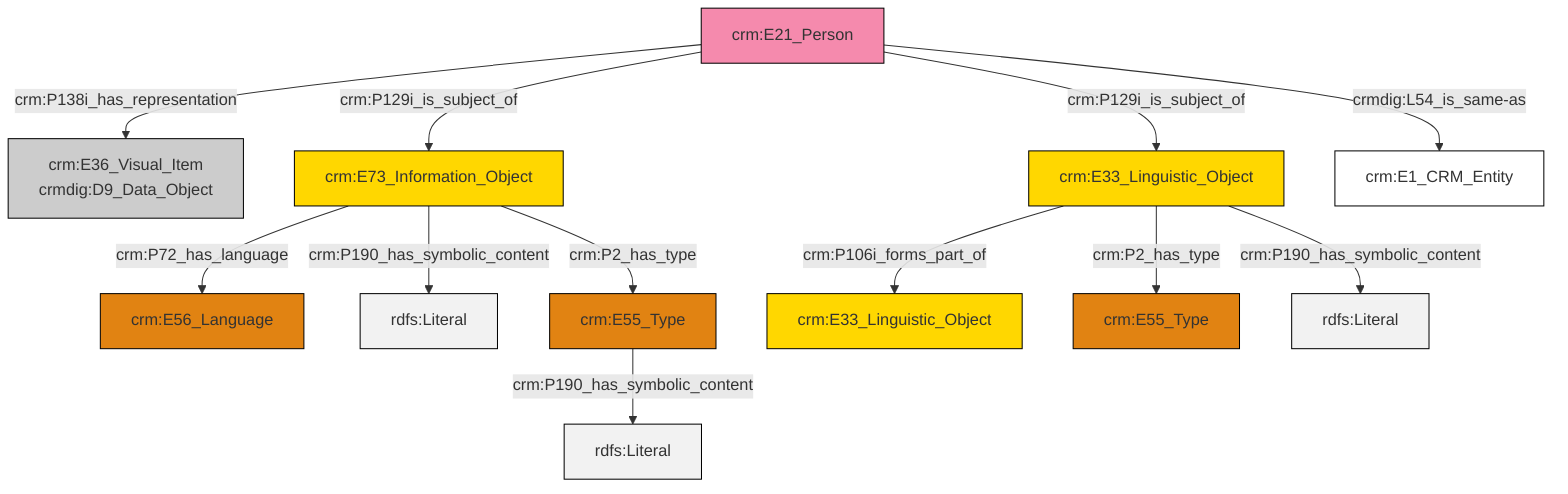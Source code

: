 graph TD
classDef Literal fill:#f2f2f2,stroke:#000000;
classDef CRM_Entity fill:#FFFFFF,stroke:#000000;
classDef Temporal_Entity fill:#00C9E6, stroke:#000000;
classDef Type fill:#E18312, stroke:#000000;
classDef Time-Span fill:#2C9C91, stroke:#000000;
classDef Appellation fill:#FFEB7F, stroke:#000000;
classDef Place fill:#008836, stroke:#000000;
classDef Persistent_Item fill:#B266B2, stroke:#000000;
classDef Conceptual_Object fill:#FFD700, stroke:#000000;
classDef Physical_Thing fill:#D2B48C, stroke:#000000;
classDef Actor fill:#f58aad, stroke:#000000;
classDef PC_Classes fill:#4ce600, stroke:#000000;
classDef Multi fill:#cccccc,stroke:#000000;

0["crm:E55_Type"]:::Type -->|crm:P190_has_symbolic_content| 1[rdfs:Literal]:::Literal
2["crm:E21_Person"]:::Actor -->|crm:P138i_has_representation| 3["crm:E36_Visual_Item<br>crmdig:D9_Data_Object"]:::Multi
6["crm:E33_Linguistic_Object"]:::Conceptual_Object -->|crm:P106i_forms_part_of| 7["crm:E33_Linguistic_Object"]:::Conceptual_Object
2["crm:E21_Person"]:::Actor -->|crm:P129i_is_subject_of| 8["crm:E73_Information_Object"]:::Conceptual_Object
8["crm:E73_Information_Object"]:::Conceptual_Object -->|crm:P72_has_language| 4["crm:E56_Language"]:::Type
2["crm:E21_Person"]:::Actor -->|crm:P129i_is_subject_of| 6["crm:E33_Linguistic_Object"]:::Conceptual_Object
2["crm:E21_Person"]:::Actor -->|crmdig:L54_is_same-as| 10["crm:E1_CRM_Entity"]:::CRM_Entity
6["crm:E33_Linguistic_Object"]:::Conceptual_Object -->|crm:P2_has_type| 11["crm:E55_Type"]:::Type
8["crm:E73_Information_Object"]:::Conceptual_Object -->|crm:P190_has_symbolic_content| 15[rdfs:Literal]:::Literal
8["crm:E73_Information_Object"]:::Conceptual_Object -->|crm:P2_has_type| 0["crm:E55_Type"]:::Type
6["crm:E33_Linguistic_Object"]:::Conceptual_Object -->|crm:P190_has_symbolic_content| 21[rdfs:Literal]:::Literal